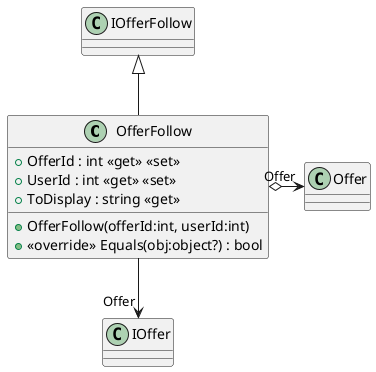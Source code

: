 @startuml
class OfferFollow {
    + OfferId : int <<get>> <<set>>
    + UserId : int <<get>> <<set>>
    + ToDisplay : string <<get>>
    + OfferFollow(offerId:int, userId:int)
    + <<override>> Equals(obj:object?) : bool
}
IOfferFollow <|-- OfferFollow
OfferFollow o-> "Offer" Offer
OfferFollow --> "Offer" IOffer
@enduml

